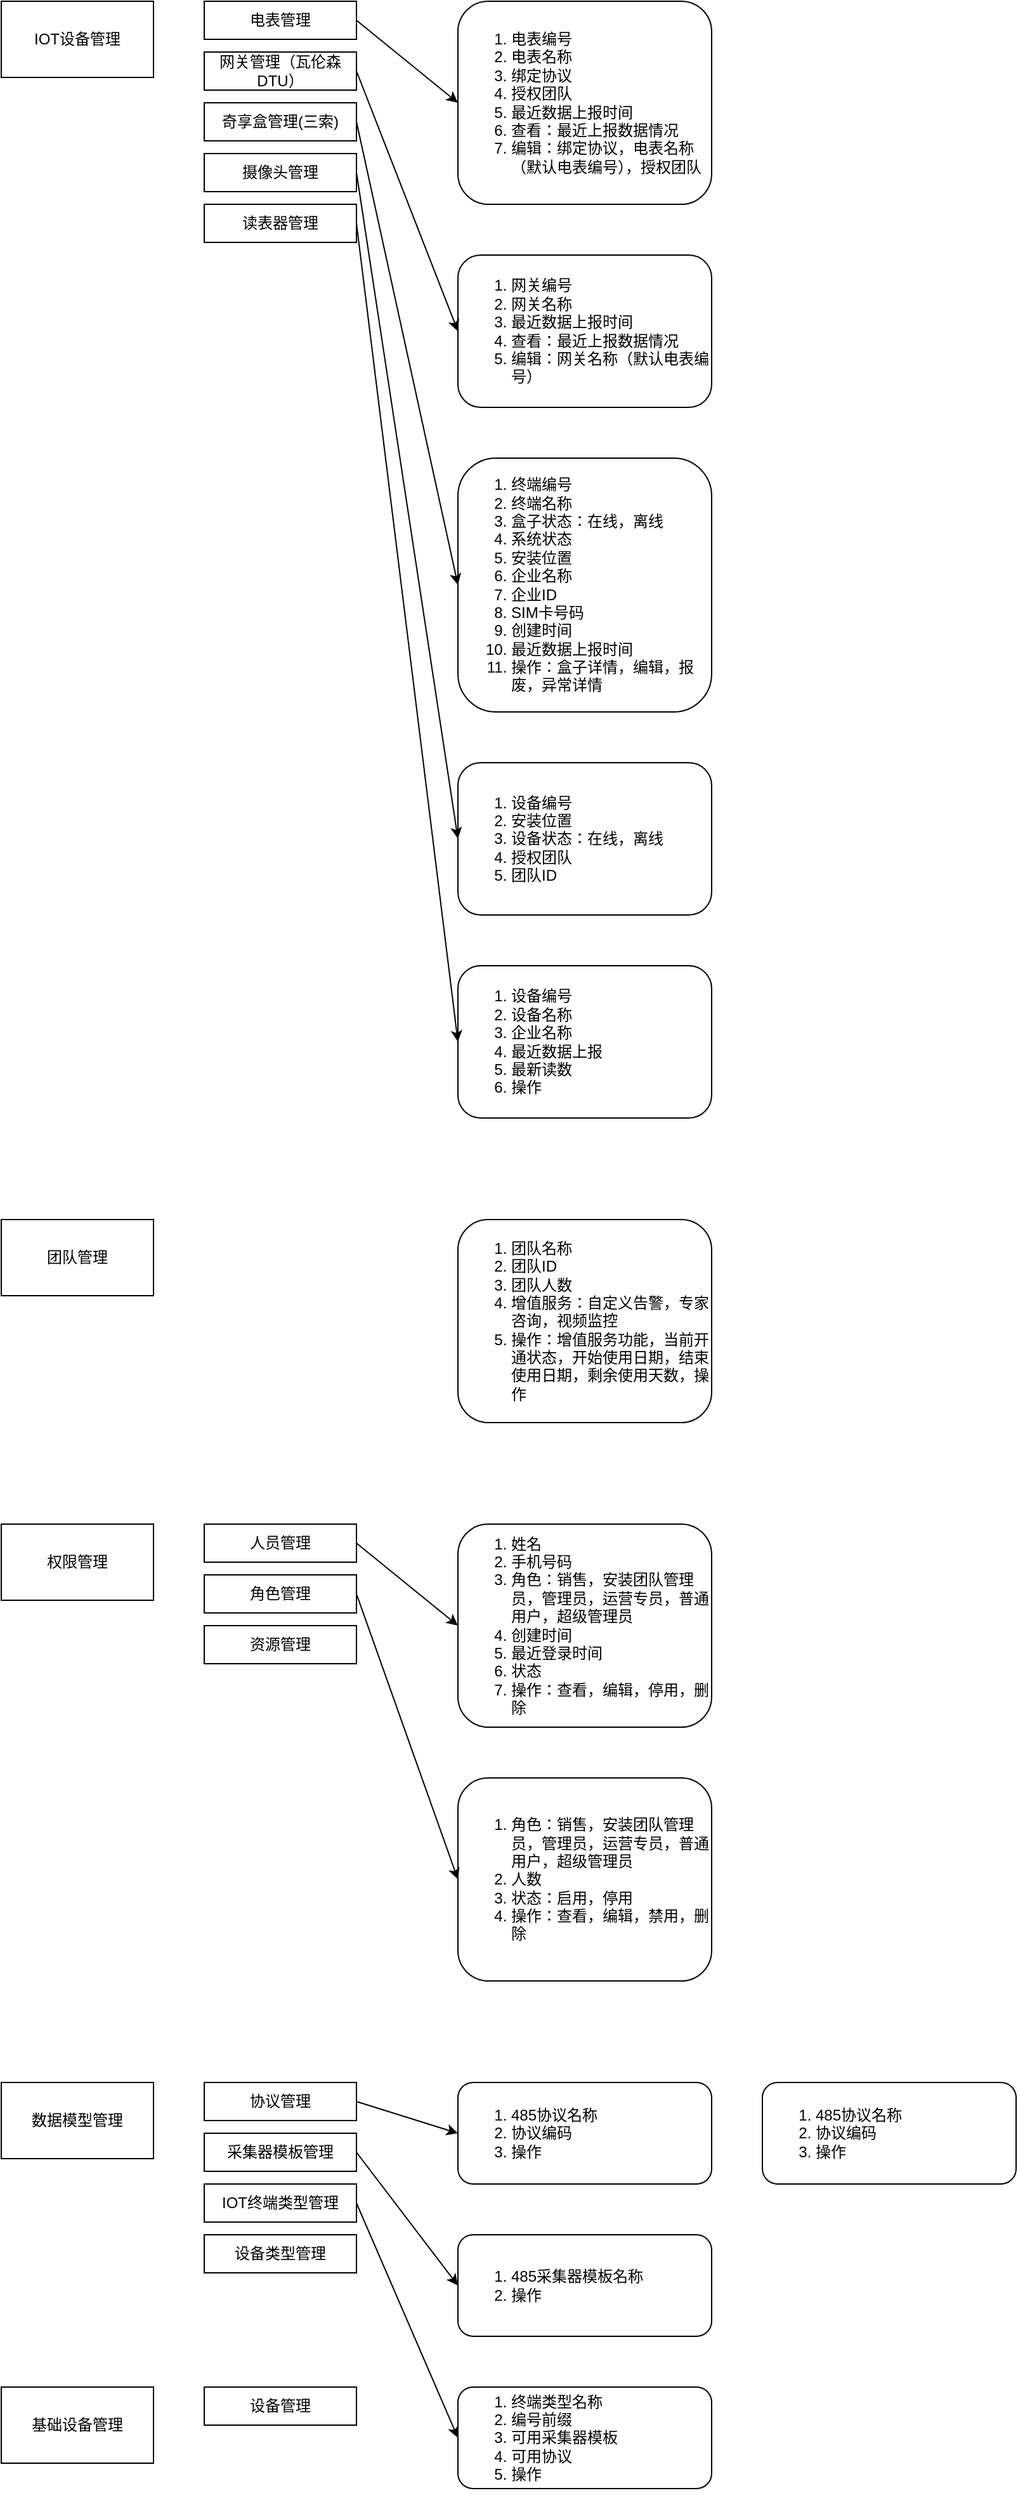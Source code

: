 <mxfile version="16.5.6" type="github">
  <diagram id="hHeJLP0PUzBaDqHymoJT" name="Page-1">
    <mxGraphModel dx="1329" dy="1934" grid="1" gridSize="10" guides="1" tooltips="1" connect="1" arrows="1" fold="1" page="1" pageScale="1" pageWidth="850" pageHeight="1100" math="0" shadow="0">
      <root>
        <mxCell id="0" />
        <mxCell id="1" parent="0" />
        <mxCell id="pZsVB1XkkKVdpb39dQYi-1" value="IOT设备管理" style="rounded=0;whiteSpace=wrap;html=1;" parent="1" vertex="1">
          <mxGeometry x="40" y="-240" width="120" height="60" as="geometry" />
        </mxCell>
        <mxCell id="pZsVB1XkkKVdpb39dQYi-2" value="电表管理" style="rounded=0;whiteSpace=wrap;html=1;flipH=1;flipV=1;" parent="1" vertex="1">
          <mxGeometry x="200" y="-240" width="120" height="30" as="geometry" />
        </mxCell>
        <mxCell id="pZsVB1XkkKVdpb39dQYi-3" value="网关管理（瓦伦森DTU）" style="rounded=0;whiteSpace=wrap;html=1;flipH=1;flipV=1;" parent="1" vertex="1">
          <mxGeometry x="200" y="-200" width="120" height="30" as="geometry" />
        </mxCell>
        <mxCell id="pZsVB1XkkKVdpb39dQYi-4" value="奇享盒管理(三索)" style="rounded=0;whiteSpace=wrap;html=1;flipH=1;flipV=1;" parent="1" vertex="1">
          <mxGeometry x="200" y="-160" width="120" height="30" as="geometry" />
        </mxCell>
        <mxCell id="pZsVB1XkkKVdpb39dQYi-5" value="摄像头管理" style="rounded=0;whiteSpace=wrap;html=1;flipH=1;flipV=1;" parent="1" vertex="1">
          <mxGeometry x="200" y="-120" width="120" height="30" as="geometry" />
        </mxCell>
        <mxCell id="pZsVB1XkkKVdpb39dQYi-6" value="读表器管理" style="rounded=0;whiteSpace=wrap;html=1;flipH=1;flipV=1;" parent="1" vertex="1">
          <mxGeometry x="200" y="-80" width="120" height="30" as="geometry" />
        </mxCell>
        <mxCell id="pZsVB1XkkKVdpb39dQYi-9" value="团队管理" style="rounded=0;whiteSpace=wrap;html=1;" parent="1" vertex="1">
          <mxGeometry x="40" y="720" width="120" height="60" as="geometry" />
        </mxCell>
        <mxCell id="pZsVB1XkkKVdpb39dQYi-10" value="权限管理" style="rounded=0;whiteSpace=wrap;html=1;" parent="1" vertex="1">
          <mxGeometry x="40" y="960" width="120" height="60" as="geometry" />
        </mxCell>
        <mxCell id="pZsVB1XkkKVdpb39dQYi-11" value="人员管理" style="rounded=0;whiteSpace=wrap;html=1;flipH=1;flipV=1;" parent="1" vertex="1">
          <mxGeometry x="200" y="960" width="120" height="30" as="geometry" />
        </mxCell>
        <mxCell id="pZsVB1XkkKVdpb39dQYi-12" value="角色管理" style="rounded=0;whiteSpace=wrap;html=1;flipH=1;flipV=1;" parent="1" vertex="1">
          <mxGeometry x="200" y="1000" width="120" height="30" as="geometry" />
        </mxCell>
        <mxCell id="pZsVB1XkkKVdpb39dQYi-13" value="资源管理" style="rounded=0;whiteSpace=wrap;html=1;flipH=1;flipV=1;" parent="1" vertex="1">
          <mxGeometry x="200" y="1040" width="120" height="30" as="geometry" />
        </mxCell>
        <mxCell id="pZsVB1XkkKVdpb39dQYi-14" value="数据模型管理" style="rounded=0;whiteSpace=wrap;html=1;" parent="1" vertex="1">
          <mxGeometry x="40" y="1400" width="120" height="60" as="geometry" />
        </mxCell>
        <mxCell id="pZsVB1XkkKVdpb39dQYi-15" value="协议管理" style="rounded=0;whiteSpace=wrap;html=1;flipH=1;flipV=1;" parent="1" vertex="1">
          <mxGeometry x="200" y="1400" width="120" height="30" as="geometry" />
        </mxCell>
        <mxCell id="pZsVB1XkkKVdpb39dQYi-16" value="采集器模板管理" style="rounded=0;whiteSpace=wrap;html=1;flipH=1;flipV=1;" parent="1" vertex="1">
          <mxGeometry x="200" y="1440" width="120" height="30" as="geometry" />
        </mxCell>
        <mxCell id="pZsVB1XkkKVdpb39dQYi-17" value="IOT终端类型管理" style="rounded=0;whiteSpace=wrap;html=1;flipH=1;flipV=1;" parent="1" vertex="1">
          <mxGeometry x="200" y="1480" width="120" height="30" as="geometry" />
        </mxCell>
        <mxCell id="pZsVB1XkkKVdpb39dQYi-18" value="设备类型管理" style="rounded=0;whiteSpace=wrap;html=1;flipH=1;flipV=1;" parent="1" vertex="1">
          <mxGeometry x="200" y="1520" width="120" height="30" as="geometry" />
        </mxCell>
        <mxCell id="pZsVB1XkkKVdpb39dQYi-20" value="基础设备管理" style="rounded=0;whiteSpace=wrap;html=1;" parent="1" vertex="1">
          <mxGeometry x="40" y="1640" width="120" height="60" as="geometry" />
        </mxCell>
        <mxCell id="pZsVB1XkkKVdpb39dQYi-21" value="设备管理" style="rounded=0;whiteSpace=wrap;html=1;flipH=1;flipV=1;" parent="1" vertex="1">
          <mxGeometry x="200" y="1640" width="120" height="30" as="geometry" />
        </mxCell>
        <mxCell id="pZsVB1XkkKVdpb39dQYi-24" value="&lt;ol&gt;&lt;li&gt;电表编号&lt;/li&gt;&lt;li&gt;电表名称&lt;/li&gt;&lt;li&gt;绑定协议&lt;/li&gt;&lt;li&gt;授权团队&lt;/li&gt;&lt;li&gt;最近数据上报时间&lt;/li&gt;&lt;li&gt;查看：最近上报数据情况&lt;/li&gt;&lt;li&gt;编辑：绑定协议，电表名称（默认电表编号），授权团队&lt;/li&gt;&lt;/ol&gt;" style="rounded=1;whiteSpace=wrap;html=1;align=left;" parent="1" vertex="1">
          <mxGeometry x="400" y="-240" width="200" height="160" as="geometry" />
        </mxCell>
        <mxCell id="pZsVB1XkkKVdpb39dQYi-26" value="" style="endArrow=classic;html=1;rounded=0;entryX=0;entryY=0.5;entryDx=0;entryDy=0;exitX=1;exitY=0.5;exitDx=0;exitDy=0;" parent="1" source="pZsVB1XkkKVdpb39dQYi-2" target="pZsVB1XkkKVdpb39dQYi-24" edge="1">
          <mxGeometry width="50" height="50" relative="1" as="geometry">
            <mxPoint x="440" y="110" as="sourcePoint" />
            <mxPoint x="490" y="60" as="targetPoint" />
          </mxGeometry>
        </mxCell>
        <mxCell id="pZsVB1XkkKVdpb39dQYi-27" value="&lt;ol&gt;&lt;li&gt;网关编号&lt;/li&gt;&lt;li&gt;网关名称&lt;/li&gt;&lt;li&gt;最近数据上报时间&lt;/li&gt;&lt;li&gt;查看：最近上报数据情况&lt;/li&gt;&lt;li&gt;编辑：网关名称（默认电表编号）&lt;/li&gt;&lt;/ol&gt;" style="rounded=1;whiteSpace=wrap;html=1;align=left;" parent="1" vertex="1">
          <mxGeometry x="400" y="-40" width="200" height="120" as="geometry" />
        </mxCell>
        <mxCell id="pZsVB1XkkKVdpb39dQYi-28" value="" style="endArrow=classic;html=1;rounded=0;exitX=1;exitY=0.5;exitDx=0;exitDy=0;entryX=0;entryY=0.5;entryDx=0;entryDy=0;" parent="1" source="pZsVB1XkkKVdpb39dQYi-3" target="pZsVB1XkkKVdpb39dQYi-27" edge="1">
          <mxGeometry width="50" height="50" relative="1" as="geometry">
            <mxPoint x="440" y="100" as="sourcePoint" />
            <mxPoint x="490" y="50" as="targetPoint" />
          </mxGeometry>
        </mxCell>
        <mxCell id="pZsVB1XkkKVdpb39dQYi-29" value="&lt;ol&gt;&lt;li&gt;终端编号&lt;/li&gt;&lt;li&gt;终端名称&lt;/li&gt;&lt;li&gt;盒子状态：在线，离线&lt;/li&gt;&lt;li&gt;系统状态&lt;/li&gt;&lt;li&gt;安装位置&lt;/li&gt;&lt;li&gt;企业名称&lt;/li&gt;&lt;li&gt;企业ID&lt;/li&gt;&lt;li&gt;SIM卡号码&lt;/li&gt;&lt;li&gt;创建时间&lt;/li&gt;&lt;li&gt;最近数据上报时间&lt;/li&gt;&lt;li&gt;操作：盒子详情，编辑，报废，异常详情&lt;/li&gt;&lt;/ol&gt;" style="rounded=1;whiteSpace=wrap;html=1;align=left;" parent="1" vertex="1">
          <mxGeometry x="400" y="120" width="200" height="200" as="geometry" />
        </mxCell>
        <mxCell id="pZsVB1XkkKVdpb39dQYi-30" value="&lt;ol&gt;&lt;li&gt;设备编号&lt;/li&gt;&lt;li&gt;安装位置&lt;/li&gt;&lt;li&gt;&lt;span&gt;设备状态：在线，离线&lt;/span&gt;&lt;/li&gt;&lt;li&gt;&lt;span&gt;授权团队&lt;/span&gt;&lt;br&gt;&lt;/li&gt;&lt;li&gt;&lt;span&gt;团队ID&lt;/span&gt;&lt;/li&gt;&lt;/ol&gt;" style="rounded=1;whiteSpace=wrap;html=1;align=left;" parent="1" vertex="1">
          <mxGeometry x="400" y="360" width="200" height="120" as="geometry" />
        </mxCell>
        <mxCell id="pZsVB1XkkKVdpb39dQYi-31" value="" style="endArrow=classic;html=1;rounded=0;exitX=1;exitY=0.5;exitDx=0;exitDy=0;entryX=0;entryY=0.5;entryDx=0;entryDy=0;" parent="1" source="pZsVB1XkkKVdpb39dQYi-4" target="pZsVB1XkkKVdpb39dQYi-29" edge="1">
          <mxGeometry width="50" height="50" relative="1" as="geometry">
            <mxPoint x="440" y="350" as="sourcePoint" />
            <mxPoint x="490" y="300" as="targetPoint" />
          </mxGeometry>
        </mxCell>
        <mxCell id="pZsVB1XkkKVdpb39dQYi-32" value="" style="endArrow=classic;html=1;rounded=0;exitX=1;exitY=0.5;exitDx=0;exitDy=0;entryX=0;entryY=0.5;entryDx=0;entryDy=0;" parent="1" source="pZsVB1XkkKVdpb39dQYi-5" target="pZsVB1XkkKVdpb39dQYi-30" edge="1">
          <mxGeometry width="50" height="50" relative="1" as="geometry">
            <mxPoint x="440" y="440" as="sourcePoint" />
            <mxPoint x="490" y="390" as="targetPoint" />
          </mxGeometry>
        </mxCell>
        <mxCell id="pZsVB1XkkKVdpb39dQYi-33" value="&lt;ol&gt;&lt;li&gt;设备编号&lt;/li&gt;&lt;li&gt;设备名称&lt;/li&gt;&lt;li&gt;企业名称&lt;/li&gt;&lt;li&gt;最近数据上报&lt;/li&gt;&lt;li&gt;最新读数&lt;/li&gt;&lt;li&gt;操作&lt;/li&gt;&lt;/ol&gt;" style="rounded=1;whiteSpace=wrap;html=1;align=left;" parent="1" vertex="1">
          <mxGeometry x="400" y="520" width="200" height="120" as="geometry" />
        </mxCell>
        <mxCell id="pZsVB1XkkKVdpb39dQYi-34" value="" style="endArrow=classic;html=1;rounded=0;exitX=1;exitY=0.5;exitDx=0;exitDy=0;entryX=0;entryY=0.5;entryDx=0;entryDy=0;" parent="1" source="pZsVB1XkkKVdpb39dQYi-6" target="pZsVB1XkkKVdpb39dQYi-33" edge="1">
          <mxGeometry width="50" height="50" relative="1" as="geometry">
            <mxPoint x="330" y="230" as="sourcePoint" />
            <mxPoint x="490" y="290" as="targetPoint" />
          </mxGeometry>
        </mxCell>
        <mxCell id="pZsVB1XkkKVdpb39dQYi-35" value="&lt;ol&gt;&lt;li&gt;团队名称&lt;/li&gt;&lt;li&gt;团队ID&lt;/li&gt;&lt;li&gt;团队人数&lt;/li&gt;&lt;li&gt;增值服务：自定义告警，专家咨询，视频监控&lt;/li&gt;&lt;li&gt;操作：增值服务功能，当前开通状态，开始使用日期，结束使用日期，剩余使用天数，操作&lt;/li&gt;&lt;/ol&gt;" style="rounded=1;whiteSpace=wrap;html=1;align=left;" parent="1" vertex="1">
          <mxGeometry x="400" y="720" width="200" height="160" as="geometry" />
        </mxCell>
        <mxCell id="pZsVB1XkkKVdpb39dQYi-36" value="&lt;ol&gt;&lt;li&gt;姓名&lt;/li&gt;&lt;li&gt;手机号码&lt;/li&gt;&lt;li&gt;角色：销售，安装团队管理员，管理员，运营专员，普通用户，超级管理员&lt;/li&gt;&lt;li&gt;创建时间&lt;/li&gt;&lt;li&gt;最近登录时间&lt;/li&gt;&lt;li&gt;状态&lt;/li&gt;&lt;li&gt;操作：查看，编辑，停用，删除&lt;/li&gt;&lt;/ol&gt;" style="rounded=1;whiteSpace=wrap;html=1;align=left;" parent="1" vertex="1">
          <mxGeometry x="400" y="960" width="200" height="160" as="geometry" />
        </mxCell>
        <mxCell id="pZsVB1XkkKVdpb39dQYi-37" value="" style="endArrow=classic;html=1;rounded=0;entryX=0;entryY=0.5;entryDx=0;entryDy=0;exitX=1;exitY=0.5;exitDx=0;exitDy=0;" parent="1" source="pZsVB1XkkKVdpb39dQYi-11" target="pZsVB1XkkKVdpb39dQYi-36" edge="1">
          <mxGeometry width="50" height="50" relative="1" as="geometry">
            <mxPoint x="290" y="1170" as="sourcePoint" />
            <mxPoint x="340" y="1120" as="targetPoint" />
          </mxGeometry>
        </mxCell>
        <mxCell id="pZsVB1XkkKVdpb39dQYi-38" value="&lt;ol&gt;&lt;li&gt;角色：销售，安装团队管理员，管理员，运营专员，普通用户，超级管理员&lt;/li&gt;&lt;li&gt;人数&lt;/li&gt;&lt;li&gt;状态：启用，停用&lt;/li&gt;&lt;li&gt;操作：查看，编辑，禁用，删除&lt;/li&gt;&lt;/ol&gt;" style="rounded=1;whiteSpace=wrap;html=1;align=left;" parent="1" vertex="1">
          <mxGeometry x="400" y="1160" width="200" height="160" as="geometry" />
        </mxCell>
        <mxCell id="9-oozEnRFw-sE9CMH493-1" value="" style="endArrow=classic;html=1;rounded=0;entryX=0;entryY=0.5;entryDx=0;entryDy=0;exitX=1;exitY=0.5;exitDx=0;exitDy=0;" edge="1" parent="1" source="pZsVB1XkkKVdpb39dQYi-12" target="pZsVB1XkkKVdpb39dQYi-38">
          <mxGeometry width="50" height="50" relative="1" as="geometry">
            <mxPoint x="330" y="985" as="sourcePoint" />
            <mxPoint x="410" y="1050" as="targetPoint" />
          </mxGeometry>
        </mxCell>
        <mxCell id="9-oozEnRFw-sE9CMH493-4" value="&lt;ol&gt;&lt;li&gt;485协议名称&lt;/li&gt;&lt;li&gt;协议编码&lt;/li&gt;&lt;li&gt;操作&lt;/li&gt;&lt;/ol&gt;" style="rounded=1;whiteSpace=wrap;html=1;align=left;" vertex="1" parent="1">
          <mxGeometry x="400" y="1400" width="200" height="80" as="geometry" />
        </mxCell>
        <mxCell id="9-oozEnRFw-sE9CMH493-5" value="&lt;ol&gt;&lt;li&gt;485协议名称&lt;/li&gt;&lt;li&gt;协议编码&lt;/li&gt;&lt;li&gt;操作&lt;/li&gt;&lt;/ol&gt;" style="rounded=1;whiteSpace=wrap;html=1;align=left;" vertex="1" parent="1">
          <mxGeometry x="640" y="1400" width="200" height="80" as="geometry" />
        </mxCell>
        <mxCell id="9-oozEnRFw-sE9CMH493-6" value="&lt;ol&gt;&lt;li&gt;485采集器模板名称&lt;/li&gt;&lt;li&gt;操作&lt;/li&gt;&lt;/ol&gt;" style="rounded=1;whiteSpace=wrap;html=1;align=left;" vertex="1" parent="1">
          <mxGeometry x="400" y="1520" width="200" height="80" as="geometry" />
        </mxCell>
        <mxCell id="9-oozEnRFw-sE9CMH493-7" value="&lt;ol&gt;&lt;li&gt;终端类型名称&lt;/li&gt;&lt;li&gt;编号前缀&lt;/li&gt;&lt;li&gt;可用采集器模板&lt;/li&gt;&lt;li&gt;可用协议&lt;/li&gt;&lt;li&gt;操作&lt;/li&gt;&lt;/ol&gt;" style="rounded=1;whiteSpace=wrap;html=1;align=left;" vertex="1" parent="1">
          <mxGeometry x="400" y="1640" width="200" height="80" as="geometry" />
        </mxCell>
        <mxCell id="9-oozEnRFw-sE9CMH493-8" value="" style="endArrow=classic;html=1;rounded=0;exitX=1;exitY=0.5;exitDx=0;exitDy=0;entryX=0;entryY=0.5;entryDx=0;entryDy=0;" edge="1" parent="1" source="pZsVB1XkkKVdpb39dQYi-15" target="9-oozEnRFw-sE9CMH493-4">
          <mxGeometry width="50" height="50" relative="1" as="geometry">
            <mxPoint x="400" y="1510" as="sourcePoint" />
            <mxPoint x="400" y="1440" as="targetPoint" />
          </mxGeometry>
        </mxCell>
        <mxCell id="9-oozEnRFw-sE9CMH493-10" value="" style="endArrow=classic;html=1;rounded=0;exitX=1;exitY=0.5;exitDx=0;exitDy=0;entryX=0;entryY=0.5;entryDx=0;entryDy=0;" edge="1" parent="1" source="pZsVB1XkkKVdpb39dQYi-16" target="9-oozEnRFw-sE9CMH493-6">
          <mxGeometry width="50" height="50" relative="1" as="geometry">
            <mxPoint x="330" y="1425" as="sourcePoint" />
            <mxPoint x="410" y="1450" as="targetPoint" />
          </mxGeometry>
        </mxCell>
        <mxCell id="9-oozEnRFw-sE9CMH493-11" value="" style="endArrow=classic;html=1;rounded=0;exitX=1;exitY=0.5;exitDx=0;exitDy=0;entryX=0;entryY=0.5;entryDx=0;entryDy=0;" edge="1" parent="1" source="pZsVB1XkkKVdpb39dQYi-17" target="9-oozEnRFw-sE9CMH493-7">
          <mxGeometry width="50" height="50" relative="1" as="geometry">
            <mxPoint x="400" y="1510" as="sourcePoint" />
            <mxPoint x="450" y="1460" as="targetPoint" />
          </mxGeometry>
        </mxCell>
      </root>
    </mxGraphModel>
  </diagram>
</mxfile>
